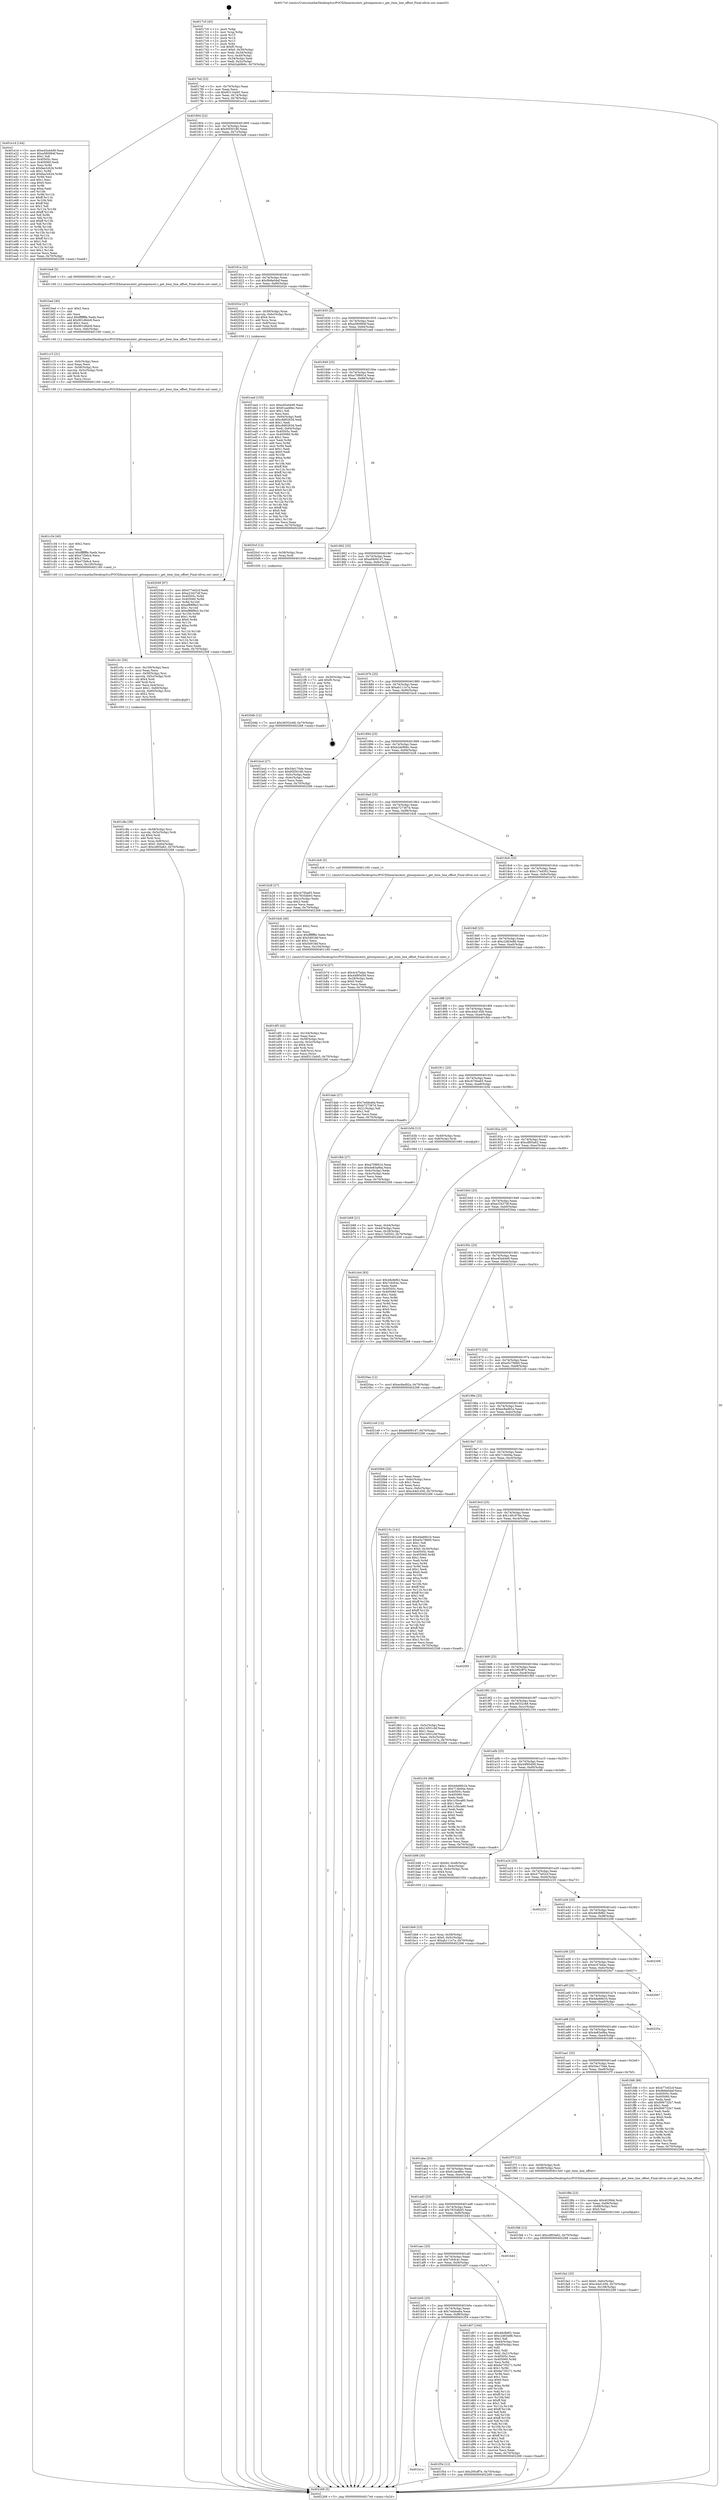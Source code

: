 digraph "0x4017c0" {
  label = "0x4017c0 (/mnt/c/Users/mathe/Desktop/tcc/POCII/binaries/extr_gitsequencer.c_get_item_line_offset_Final-ollvm.out::main(0))"
  labelloc = "t"
  node[shape=record]

  Entry [label="",width=0.3,height=0.3,shape=circle,fillcolor=black,style=filled]
  "0x4017ed" [label="{
     0x4017ed [23]\l
     | [instrs]\l
     &nbsp;&nbsp;0x4017ed \<+3\>: mov -0x70(%rbp),%eax\l
     &nbsp;&nbsp;0x4017f0 \<+2\>: mov %eax,%ecx\l
     &nbsp;&nbsp;0x4017f2 \<+6\>: sub $0x8311bd45,%ecx\l
     &nbsp;&nbsp;0x4017f8 \<+3\>: mov %eax,-0x74(%rbp)\l
     &nbsp;&nbsp;0x4017fb \<+3\>: mov %ecx,-0x78(%rbp)\l
     &nbsp;&nbsp;0x4017fe \<+6\>: je 0000000000401e1d \<main+0x65d\>\l
  }"]
  "0x401e1d" [label="{
     0x401e1d [144]\l
     | [instrs]\l
     &nbsp;&nbsp;0x401e1d \<+5\>: mov $0xe45a44d9,%eax\l
     &nbsp;&nbsp;0x401e22 \<+5\>: mov $0xa580984f,%ecx\l
     &nbsp;&nbsp;0x401e27 \<+2\>: mov $0x1,%dl\l
     &nbsp;&nbsp;0x401e29 \<+7\>: mov 0x40505c,%esi\l
     &nbsp;&nbsp;0x401e30 \<+7\>: mov 0x405060,%edi\l
     &nbsp;&nbsp;0x401e37 \<+3\>: mov %esi,%r8d\l
     &nbsp;&nbsp;0x401e3a \<+7\>: sub $0xfaa3c624,%r8d\l
     &nbsp;&nbsp;0x401e41 \<+4\>: sub $0x1,%r8d\l
     &nbsp;&nbsp;0x401e45 \<+7\>: add $0xfaa3c624,%r8d\l
     &nbsp;&nbsp;0x401e4c \<+4\>: imul %r8d,%esi\l
     &nbsp;&nbsp;0x401e50 \<+3\>: and $0x1,%esi\l
     &nbsp;&nbsp;0x401e53 \<+3\>: cmp $0x0,%esi\l
     &nbsp;&nbsp;0x401e56 \<+4\>: sete %r9b\l
     &nbsp;&nbsp;0x401e5a \<+3\>: cmp $0xa,%edi\l
     &nbsp;&nbsp;0x401e5d \<+4\>: setl %r10b\l
     &nbsp;&nbsp;0x401e61 \<+3\>: mov %r9b,%r11b\l
     &nbsp;&nbsp;0x401e64 \<+4\>: xor $0xff,%r11b\l
     &nbsp;&nbsp;0x401e68 \<+3\>: mov %r10b,%bl\l
     &nbsp;&nbsp;0x401e6b \<+3\>: xor $0xff,%bl\l
     &nbsp;&nbsp;0x401e6e \<+3\>: xor $0x1,%dl\l
     &nbsp;&nbsp;0x401e71 \<+3\>: mov %r11b,%r14b\l
     &nbsp;&nbsp;0x401e74 \<+4\>: and $0xff,%r14b\l
     &nbsp;&nbsp;0x401e78 \<+3\>: and %dl,%r9b\l
     &nbsp;&nbsp;0x401e7b \<+3\>: mov %bl,%r15b\l
     &nbsp;&nbsp;0x401e7e \<+4\>: and $0xff,%r15b\l
     &nbsp;&nbsp;0x401e82 \<+3\>: and %dl,%r10b\l
     &nbsp;&nbsp;0x401e85 \<+3\>: or %r9b,%r14b\l
     &nbsp;&nbsp;0x401e88 \<+3\>: or %r10b,%r15b\l
     &nbsp;&nbsp;0x401e8b \<+3\>: xor %r15b,%r14b\l
     &nbsp;&nbsp;0x401e8e \<+3\>: or %bl,%r11b\l
     &nbsp;&nbsp;0x401e91 \<+4\>: xor $0xff,%r11b\l
     &nbsp;&nbsp;0x401e95 \<+3\>: or $0x1,%dl\l
     &nbsp;&nbsp;0x401e98 \<+3\>: and %dl,%r11b\l
     &nbsp;&nbsp;0x401e9b \<+3\>: or %r11b,%r14b\l
     &nbsp;&nbsp;0x401e9e \<+4\>: test $0x1,%r14b\l
     &nbsp;&nbsp;0x401ea2 \<+3\>: cmovne %ecx,%eax\l
     &nbsp;&nbsp;0x401ea5 \<+3\>: mov %eax,-0x70(%rbp)\l
     &nbsp;&nbsp;0x401ea8 \<+5\>: jmp 0000000000402268 \<main+0xaa8\>\l
  }"]
  "0x401804" [label="{
     0x401804 [22]\l
     | [instrs]\l
     &nbsp;&nbsp;0x401804 \<+5\>: jmp 0000000000401809 \<main+0x49\>\l
     &nbsp;&nbsp;0x401809 \<+3\>: mov -0x74(%rbp),%eax\l
     &nbsp;&nbsp;0x40180c \<+5\>: sub $0x95f30180,%eax\l
     &nbsp;&nbsp;0x401811 \<+3\>: mov %eax,-0x7c(%rbp)\l
     &nbsp;&nbsp;0x401814 \<+6\>: je 0000000000401be8 \<main+0x428\>\l
  }"]
  Exit [label="",width=0.3,height=0.3,shape=circle,fillcolor=black,style=filled,peripheries=2]
  "0x401be8" [label="{
     0x401be8 [5]\l
     | [instrs]\l
     &nbsp;&nbsp;0x401be8 \<+5\>: call 0000000000401160 \<next_i\>\l
     | [calls]\l
     &nbsp;&nbsp;0x401160 \{1\} (/mnt/c/Users/mathe/Desktop/tcc/POCII/binaries/extr_gitsequencer.c_get_item_line_offset_Final-ollvm.out::next_i)\l
  }"]
  "0x40181a" [label="{
     0x40181a [22]\l
     | [instrs]\l
     &nbsp;&nbsp;0x40181a \<+5\>: jmp 000000000040181f \<main+0x5f\>\l
     &nbsp;&nbsp;0x40181f \<+3\>: mov -0x74(%rbp),%eax\l
     &nbsp;&nbsp;0x401822 \<+5\>: sub $0x9b8a04ef,%eax\l
     &nbsp;&nbsp;0x401827 \<+3\>: mov %eax,-0x80(%rbp)\l
     &nbsp;&nbsp;0x40182a \<+6\>: je 000000000040202e \<main+0x86e\>\l
  }"]
  "0x4020db" [label="{
     0x4020db [12]\l
     | [instrs]\l
     &nbsp;&nbsp;0x4020db \<+7\>: movl $0x36552c68,-0x70(%rbp)\l
     &nbsp;&nbsp;0x4020e2 \<+5\>: jmp 0000000000402268 \<main+0xaa8\>\l
  }"]
  "0x40202e" [label="{
     0x40202e [27]\l
     | [instrs]\l
     &nbsp;&nbsp;0x40202e \<+4\>: mov -0x58(%rbp),%rax\l
     &nbsp;&nbsp;0x402032 \<+4\>: movslq -0x6c(%rbp),%rcx\l
     &nbsp;&nbsp;0x402036 \<+4\>: shl $0x4,%rcx\l
     &nbsp;&nbsp;0x40203a \<+3\>: add %rcx,%rax\l
     &nbsp;&nbsp;0x40203d \<+4\>: mov 0x8(%rax),%rax\l
     &nbsp;&nbsp;0x402041 \<+3\>: mov %rax,%rdi\l
     &nbsp;&nbsp;0x402044 \<+5\>: call 0000000000401030 \<free@plt\>\l
     | [calls]\l
     &nbsp;&nbsp;0x401030 \{1\} (unknown)\l
  }"]
  "0x401830" [label="{
     0x401830 [25]\l
     | [instrs]\l
     &nbsp;&nbsp;0x401830 \<+5\>: jmp 0000000000401835 \<main+0x75\>\l
     &nbsp;&nbsp;0x401835 \<+3\>: mov -0x74(%rbp),%eax\l
     &nbsp;&nbsp;0x401838 \<+5\>: sub $0xa580984f,%eax\l
     &nbsp;&nbsp;0x40183d \<+6\>: mov %eax,-0x84(%rbp)\l
     &nbsp;&nbsp;0x401843 \<+6\>: je 0000000000401ead \<main+0x6ed\>\l
  }"]
  "0x402049" [label="{
     0x402049 [97]\l
     | [instrs]\l
     &nbsp;&nbsp;0x402049 \<+5\>: mov $0x477e02cf,%edx\l
     &nbsp;&nbsp;0x40204e \<+5\>: mov $0xe23437df,%esi\l
     &nbsp;&nbsp;0x402053 \<+8\>: mov 0x40505c,%r8d\l
     &nbsp;&nbsp;0x40205b \<+8\>: mov 0x405060,%r9d\l
     &nbsp;&nbsp;0x402063 \<+3\>: mov %r8d,%r10d\l
     &nbsp;&nbsp;0x402066 \<+7\>: sub $0xef88f9e3,%r10d\l
     &nbsp;&nbsp;0x40206d \<+4\>: sub $0x1,%r10d\l
     &nbsp;&nbsp;0x402071 \<+7\>: add $0xef88f9e3,%r10d\l
     &nbsp;&nbsp;0x402078 \<+4\>: imul %r10d,%r8d\l
     &nbsp;&nbsp;0x40207c \<+4\>: and $0x1,%r8d\l
     &nbsp;&nbsp;0x402080 \<+4\>: cmp $0x0,%r8d\l
     &nbsp;&nbsp;0x402084 \<+4\>: sete %r11b\l
     &nbsp;&nbsp;0x402088 \<+4\>: cmp $0xa,%r9d\l
     &nbsp;&nbsp;0x40208c \<+3\>: setl %bl\l
     &nbsp;&nbsp;0x40208f \<+3\>: mov %r11b,%r14b\l
     &nbsp;&nbsp;0x402092 \<+3\>: and %bl,%r14b\l
     &nbsp;&nbsp;0x402095 \<+3\>: xor %bl,%r11b\l
     &nbsp;&nbsp;0x402098 \<+3\>: or %r11b,%r14b\l
     &nbsp;&nbsp;0x40209b \<+4\>: test $0x1,%r14b\l
     &nbsp;&nbsp;0x40209f \<+3\>: cmovne %esi,%edx\l
     &nbsp;&nbsp;0x4020a2 \<+3\>: mov %edx,-0x70(%rbp)\l
     &nbsp;&nbsp;0x4020a5 \<+5\>: jmp 0000000000402268 \<main+0xaa8\>\l
  }"]
  "0x401ead" [label="{
     0x401ead [155]\l
     | [instrs]\l
     &nbsp;&nbsp;0x401ead \<+5\>: mov $0xe45a44d9,%eax\l
     &nbsp;&nbsp;0x401eb2 \<+5\>: mov $0x61aa48ec,%ecx\l
     &nbsp;&nbsp;0x401eb7 \<+2\>: mov $0x1,%dl\l
     &nbsp;&nbsp;0x401eb9 \<+2\>: xor %esi,%esi\l
     &nbsp;&nbsp;0x401ebb \<+3\>: mov -0x64(%rbp),%edi\l
     &nbsp;&nbsp;0x401ebe \<+6\>: sub $0xc8d6263d,%edi\l
     &nbsp;&nbsp;0x401ec4 \<+3\>: add $0x1,%edi\l
     &nbsp;&nbsp;0x401ec7 \<+6\>: add $0xc8d6263d,%edi\l
     &nbsp;&nbsp;0x401ecd \<+3\>: mov %edi,-0x64(%rbp)\l
     &nbsp;&nbsp;0x401ed0 \<+7\>: mov 0x40505c,%edi\l
     &nbsp;&nbsp;0x401ed7 \<+8\>: mov 0x405060,%r8d\l
     &nbsp;&nbsp;0x401edf \<+3\>: sub $0x1,%esi\l
     &nbsp;&nbsp;0x401ee2 \<+3\>: mov %edi,%r9d\l
     &nbsp;&nbsp;0x401ee5 \<+3\>: add %esi,%r9d\l
     &nbsp;&nbsp;0x401ee8 \<+4\>: imul %r9d,%edi\l
     &nbsp;&nbsp;0x401eec \<+3\>: and $0x1,%edi\l
     &nbsp;&nbsp;0x401eef \<+3\>: cmp $0x0,%edi\l
     &nbsp;&nbsp;0x401ef2 \<+4\>: sete %r10b\l
     &nbsp;&nbsp;0x401ef6 \<+4\>: cmp $0xa,%r8d\l
     &nbsp;&nbsp;0x401efa \<+4\>: setl %r11b\l
     &nbsp;&nbsp;0x401efe \<+3\>: mov %r10b,%bl\l
     &nbsp;&nbsp;0x401f01 \<+3\>: xor $0xff,%bl\l
     &nbsp;&nbsp;0x401f04 \<+3\>: mov %r11b,%r14b\l
     &nbsp;&nbsp;0x401f07 \<+4\>: xor $0xff,%r14b\l
     &nbsp;&nbsp;0x401f0b \<+3\>: xor $0x0,%dl\l
     &nbsp;&nbsp;0x401f0e \<+3\>: mov %bl,%r15b\l
     &nbsp;&nbsp;0x401f11 \<+4\>: and $0x0,%r15b\l
     &nbsp;&nbsp;0x401f15 \<+3\>: and %dl,%r10b\l
     &nbsp;&nbsp;0x401f18 \<+3\>: mov %r14b,%r12b\l
     &nbsp;&nbsp;0x401f1b \<+4\>: and $0x0,%r12b\l
     &nbsp;&nbsp;0x401f1f \<+3\>: and %dl,%r11b\l
     &nbsp;&nbsp;0x401f22 \<+3\>: or %r10b,%r15b\l
     &nbsp;&nbsp;0x401f25 \<+3\>: or %r11b,%r12b\l
     &nbsp;&nbsp;0x401f28 \<+3\>: xor %r12b,%r15b\l
     &nbsp;&nbsp;0x401f2b \<+3\>: or %r14b,%bl\l
     &nbsp;&nbsp;0x401f2e \<+3\>: xor $0xff,%bl\l
     &nbsp;&nbsp;0x401f31 \<+3\>: or $0x0,%dl\l
     &nbsp;&nbsp;0x401f34 \<+2\>: and %dl,%bl\l
     &nbsp;&nbsp;0x401f36 \<+3\>: or %bl,%r15b\l
     &nbsp;&nbsp;0x401f39 \<+4\>: test $0x1,%r15b\l
     &nbsp;&nbsp;0x401f3d \<+3\>: cmovne %ecx,%eax\l
     &nbsp;&nbsp;0x401f40 \<+3\>: mov %eax,-0x70(%rbp)\l
     &nbsp;&nbsp;0x401f43 \<+5\>: jmp 0000000000402268 \<main+0xaa8\>\l
  }"]
  "0x401849" [label="{
     0x401849 [25]\l
     | [instrs]\l
     &nbsp;&nbsp;0x401849 \<+5\>: jmp 000000000040184e \<main+0x8e\>\l
     &nbsp;&nbsp;0x40184e \<+3\>: mov -0x74(%rbp),%eax\l
     &nbsp;&nbsp;0x401851 \<+5\>: sub $0xa70f691d,%eax\l
     &nbsp;&nbsp;0x401856 \<+6\>: mov %eax,-0x88(%rbp)\l
     &nbsp;&nbsp;0x40185c \<+6\>: je 00000000004020cf \<main+0x90f\>\l
  }"]
  "0x401fa2" [label="{
     0x401fa2 [25]\l
     | [instrs]\l
     &nbsp;&nbsp;0x401fa2 \<+7\>: movl $0x0,-0x6c(%rbp)\l
     &nbsp;&nbsp;0x401fa9 \<+7\>: movl $0xc44d1456,-0x70(%rbp)\l
     &nbsp;&nbsp;0x401fb0 \<+6\>: mov %eax,-0x108(%rbp)\l
     &nbsp;&nbsp;0x401fb6 \<+5\>: jmp 0000000000402268 \<main+0xaa8\>\l
  }"]
  "0x4020cf" [label="{
     0x4020cf [12]\l
     | [instrs]\l
     &nbsp;&nbsp;0x4020cf \<+4\>: mov -0x58(%rbp),%rax\l
     &nbsp;&nbsp;0x4020d3 \<+3\>: mov %rax,%rdi\l
     &nbsp;&nbsp;0x4020d6 \<+5\>: call 0000000000401030 \<free@plt\>\l
     | [calls]\l
     &nbsp;&nbsp;0x401030 \{1\} (unknown)\l
  }"]
  "0x401862" [label="{
     0x401862 [25]\l
     | [instrs]\l
     &nbsp;&nbsp;0x401862 \<+5\>: jmp 0000000000401867 \<main+0xa7\>\l
     &nbsp;&nbsp;0x401867 \<+3\>: mov -0x74(%rbp),%eax\l
     &nbsp;&nbsp;0x40186a \<+5\>: sub $0xa9409147,%eax\l
     &nbsp;&nbsp;0x40186f \<+6\>: mov %eax,-0x8c(%rbp)\l
     &nbsp;&nbsp;0x401875 \<+6\>: je 00000000004021f5 \<main+0xa35\>\l
  }"]
  "0x401f8b" [label="{
     0x401f8b [23]\l
     | [instrs]\l
     &nbsp;&nbsp;0x401f8b \<+10\>: movabs $0x4030b6,%rdi\l
     &nbsp;&nbsp;0x401f95 \<+3\>: mov %eax,-0x68(%rbp)\l
     &nbsp;&nbsp;0x401f98 \<+3\>: mov -0x68(%rbp),%esi\l
     &nbsp;&nbsp;0x401f9b \<+2\>: mov $0x0,%al\l
     &nbsp;&nbsp;0x401f9d \<+5\>: call 0000000000401040 \<printf@plt\>\l
     | [calls]\l
     &nbsp;&nbsp;0x401040 \{1\} (unknown)\l
  }"]
  "0x4021f5" [label="{
     0x4021f5 [19]\l
     | [instrs]\l
     &nbsp;&nbsp;0x4021f5 \<+3\>: mov -0x30(%rbp),%eax\l
     &nbsp;&nbsp;0x4021f8 \<+7\>: add $0xf0,%rsp\l
     &nbsp;&nbsp;0x4021ff \<+1\>: pop %rbx\l
     &nbsp;&nbsp;0x402200 \<+2\>: pop %r12\l
     &nbsp;&nbsp;0x402202 \<+2\>: pop %r14\l
     &nbsp;&nbsp;0x402204 \<+2\>: pop %r15\l
     &nbsp;&nbsp;0x402206 \<+1\>: pop %rbp\l
     &nbsp;&nbsp;0x402207 \<+1\>: ret\l
  }"]
  "0x40187b" [label="{
     0x40187b [25]\l
     | [instrs]\l
     &nbsp;&nbsp;0x40187b \<+5\>: jmp 0000000000401880 \<main+0xc0\>\l
     &nbsp;&nbsp;0x401880 \<+3\>: mov -0x74(%rbp),%eax\l
     &nbsp;&nbsp;0x401883 \<+5\>: sub $0xab111e7a,%eax\l
     &nbsp;&nbsp;0x401888 \<+6\>: mov %eax,-0x90(%rbp)\l
     &nbsp;&nbsp;0x40188e \<+6\>: je 0000000000401bcd \<main+0x40d\>\l
  }"]
  "0x401b1e" [label="{
     0x401b1e\l
  }", style=dashed]
  "0x401bcd" [label="{
     0x401bcd [27]\l
     | [instrs]\l
     &nbsp;&nbsp;0x401bcd \<+5\>: mov $0x54e170de,%eax\l
     &nbsp;&nbsp;0x401bd2 \<+5\>: mov $0x95f30180,%ecx\l
     &nbsp;&nbsp;0x401bd7 \<+3\>: mov -0x5c(%rbp),%edx\l
     &nbsp;&nbsp;0x401bda \<+3\>: cmp -0x4c(%rbp),%edx\l
     &nbsp;&nbsp;0x401bdd \<+3\>: cmovl %ecx,%eax\l
     &nbsp;&nbsp;0x401be0 \<+3\>: mov %eax,-0x70(%rbp)\l
     &nbsp;&nbsp;0x401be3 \<+5\>: jmp 0000000000402268 \<main+0xaa8\>\l
  }"]
  "0x401894" [label="{
     0x401894 [25]\l
     | [instrs]\l
     &nbsp;&nbsp;0x401894 \<+5\>: jmp 0000000000401899 \<main+0xd9\>\l
     &nbsp;&nbsp;0x401899 \<+3\>: mov -0x74(%rbp),%eax\l
     &nbsp;&nbsp;0x40189c \<+5\>: sub $0xb2ab9b6c,%eax\l
     &nbsp;&nbsp;0x4018a1 \<+6\>: mov %eax,-0x94(%rbp)\l
     &nbsp;&nbsp;0x4018a7 \<+6\>: je 0000000000401b28 \<main+0x368\>\l
  }"]
  "0x401f54" [label="{
     0x401f54 [12]\l
     | [instrs]\l
     &nbsp;&nbsp;0x401f54 \<+7\>: movl $0x295cff7e,-0x70(%rbp)\l
     &nbsp;&nbsp;0x401f5b \<+5\>: jmp 0000000000402268 \<main+0xaa8\>\l
  }"]
  "0x401b28" [label="{
     0x401b28 [27]\l
     | [instrs]\l
     &nbsp;&nbsp;0x401b28 \<+5\>: mov $0xcb70ba65,%eax\l
     &nbsp;&nbsp;0x401b2d \<+5\>: mov $0x7835db93,%ecx\l
     &nbsp;&nbsp;0x401b32 \<+3\>: mov -0x2c(%rbp),%edx\l
     &nbsp;&nbsp;0x401b35 \<+3\>: cmp $0x2,%edx\l
     &nbsp;&nbsp;0x401b38 \<+3\>: cmovne %ecx,%eax\l
     &nbsp;&nbsp;0x401b3b \<+3\>: mov %eax,-0x70(%rbp)\l
     &nbsp;&nbsp;0x401b3e \<+5\>: jmp 0000000000402268 \<main+0xaa8\>\l
  }"]
  "0x4018ad" [label="{
     0x4018ad [25]\l
     | [instrs]\l
     &nbsp;&nbsp;0x4018ad \<+5\>: jmp 00000000004018b2 \<main+0xf2\>\l
     &nbsp;&nbsp;0x4018b2 \<+3\>: mov -0x74(%rbp),%eax\l
     &nbsp;&nbsp;0x4018b5 \<+5\>: sub $0xb727367d,%eax\l
     &nbsp;&nbsp;0x4018ba \<+6\>: mov %eax,-0x98(%rbp)\l
     &nbsp;&nbsp;0x4018c0 \<+6\>: je 0000000000401dc6 \<main+0x606\>\l
  }"]
  "0x402268" [label="{
     0x402268 [5]\l
     | [instrs]\l
     &nbsp;&nbsp;0x402268 \<+5\>: jmp 00000000004017ed \<main+0x2d\>\l
  }"]
  "0x4017c0" [label="{
     0x4017c0 [45]\l
     | [instrs]\l
     &nbsp;&nbsp;0x4017c0 \<+1\>: push %rbp\l
     &nbsp;&nbsp;0x4017c1 \<+3\>: mov %rsp,%rbp\l
     &nbsp;&nbsp;0x4017c4 \<+2\>: push %r15\l
     &nbsp;&nbsp;0x4017c6 \<+2\>: push %r14\l
     &nbsp;&nbsp;0x4017c8 \<+2\>: push %r12\l
     &nbsp;&nbsp;0x4017ca \<+1\>: push %rbx\l
     &nbsp;&nbsp;0x4017cb \<+7\>: sub $0xf0,%rsp\l
     &nbsp;&nbsp;0x4017d2 \<+7\>: movl $0x0,-0x30(%rbp)\l
     &nbsp;&nbsp;0x4017d9 \<+3\>: mov %edi,-0x34(%rbp)\l
     &nbsp;&nbsp;0x4017dc \<+4\>: mov %rsi,-0x40(%rbp)\l
     &nbsp;&nbsp;0x4017e0 \<+3\>: mov -0x34(%rbp),%edi\l
     &nbsp;&nbsp;0x4017e3 \<+3\>: mov %edi,-0x2c(%rbp)\l
     &nbsp;&nbsp;0x4017e6 \<+7\>: movl $0xb2ab9b6c,-0x70(%rbp)\l
  }"]
  "0x401df3" [label="{
     0x401df3 [42]\l
     | [instrs]\l
     &nbsp;&nbsp;0x401df3 \<+6\>: mov -0x104(%rbp),%ecx\l
     &nbsp;&nbsp;0x401df9 \<+3\>: imul %eax,%ecx\l
     &nbsp;&nbsp;0x401dfc \<+4\>: mov -0x58(%rbp),%rsi\l
     &nbsp;&nbsp;0x401e00 \<+4\>: movslq -0x5c(%rbp),%rdi\l
     &nbsp;&nbsp;0x401e04 \<+4\>: shl $0x4,%rdi\l
     &nbsp;&nbsp;0x401e08 \<+3\>: add %rdi,%rsi\l
     &nbsp;&nbsp;0x401e0b \<+4\>: mov 0x8(%rsi),%rsi\l
     &nbsp;&nbsp;0x401e0f \<+2\>: mov %ecx,(%rsi)\l
     &nbsp;&nbsp;0x401e11 \<+7\>: movl $0x8311bd45,-0x70(%rbp)\l
     &nbsp;&nbsp;0x401e18 \<+5\>: jmp 0000000000402268 \<main+0xaa8\>\l
  }"]
  "0x401dc6" [label="{
     0x401dc6 [5]\l
     | [instrs]\l
     &nbsp;&nbsp;0x401dc6 \<+5\>: call 0000000000401160 \<next_i\>\l
     | [calls]\l
     &nbsp;&nbsp;0x401160 \{1\} (/mnt/c/Users/mathe/Desktop/tcc/POCII/binaries/extr_gitsequencer.c_get_item_line_offset_Final-ollvm.out::next_i)\l
  }"]
  "0x4018c6" [label="{
     0x4018c6 [25]\l
     | [instrs]\l
     &nbsp;&nbsp;0x4018c6 \<+5\>: jmp 00000000004018cb \<main+0x10b\>\l
     &nbsp;&nbsp;0x4018cb \<+3\>: mov -0x74(%rbp),%eax\l
     &nbsp;&nbsp;0x4018ce \<+5\>: sub $0xc17e4502,%eax\l
     &nbsp;&nbsp;0x4018d3 \<+6\>: mov %eax,-0x9c(%rbp)\l
     &nbsp;&nbsp;0x4018d9 \<+6\>: je 0000000000401b7d \<main+0x3bd\>\l
  }"]
  "0x401dcb" [label="{
     0x401dcb [40]\l
     | [instrs]\l
     &nbsp;&nbsp;0x401dcb \<+5\>: mov $0x2,%ecx\l
     &nbsp;&nbsp;0x401dd0 \<+1\>: cltd\l
     &nbsp;&nbsp;0x401dd1 \<+2\>: idiv %ecx\l
     &nbsp;&nbsp;0x401dd3 \<+6\>: imul $0xfffffffe,%edx,%ecx\l
     &nbsp;&nbsp;0x401dd9 \<+6\>: add $0x5491fef,%ecx\l
     &nbsp;&nbsp;0x401ddf \<+3\>: add $0x1,%ecx\l
     &nbsp;&nbsp;0x401de2 \<+6\>: sub $0x5491fef,%ecx\l
     &nbsp;&nbsp;0x401de8 \<+6\>: mov %ecx,-0x104(%rbp)\l
     &nbsp;&nbsp;0x401dee \<+5\>: call 0000000000401160 \<next_i\>\l
     | [calls]\l
     &nbsp;&nbsp;0x401160 \{1\} (/mnt/c/Users/mathe/Desktop/tcc/POCII/binaries/extr_gitsequencer.c_get_item_line_offset_Final-ollvm.out::next_i)\l
  }"]
  "0x401b7d" [label="{
     0x401b7d [27]\l
     | [instrs]\l
     &nbsp;&nbsp;0x401b7d \<+5\>: mov $0x4c47bdac,%eax\l
     &nbsp;&nbsp;0x401b82 \<+5\>: mov $0x44f95d59,%ecx\l
     &nbsp;&nbsp;0x401b87 \<+3\>: mov -0x28(%rbp),%edx\l
     &nbsp;&nbsp;0x401b8a \<+3\>: cmp $0x0,%edx\l
     &nbsp;&nbsp;0x401b8d \<+3\>: cmove %ecx,%eax\l
     &nbsp;&nbsp;0x401b90 \<+3\>: mov %eax,-0x70(%rbp)\l
     &nbsp;&nbsp;0x401b93 \<+5\>: jmp 0000000000402268 \<main+0xaa8\>\l
  }"]
  "0x4018df" [label="{
     0x4018df [25]\l
     | [instrs]\l
     &nbsp;&nbsp;0x4018df \<+5\>: jmp 00000000004018e4 \<main+0x124\>\l
     &nbsp;&nbsp;0x4018e4 \<+3\>: mov -0x74(%rbp),%eax\l
     &nbsp;&nbsp;0x4018e7 \<+5\>: sub $0xc2d63e86,%eax\l
     &nbsp;&nbsp;0x4018ec \<+6\>: mov %eax,-0xa0(%rbp)\l
     &nbsp;&nbsp;0x4018f2 \<+6\>: je 0000000000401dab \<main+0x5eb\>\l
  }"]
  "0x401b05" [label="{
     0x401b05 [25]\l
     | [instrs]\l
     &nbsp;&nbsp;0x401b05 \<+5\>: jmp 0000000000401b0a \<main+0x34a\>\l
     &nbsp;&nbsp;0x401b0a \<+3\>: mov -0x74(%rbp),%eax\l
     &nbsp;&nbsp;0x401b0d \<+5\>: sub $0x7eddea6a,%eax\l
     &nbsp;&nbsp;0x401b12 \<+6\>: mov %eax,-0xf8(%rbp)\l
     &nbsp;&nbsp;0x401b18 \<+6\>: je 0000000000401f54 \<main+0x794\>\l
  }"]
  "0x401dab" [label="{
     0x401dab [27]\l
     | [instrs]\l
     &nbsp;&nbsp;0x401dab \<+5\>: mov $0x7eddea6a,%eax\l
     &nbsp;&nbsp;0x401db0 \<+5\>: mov $0xb727367d,%ecx\l
     &nbsp;&nbsp;0x401db5 \<+3\>: mov -0x21(%rbp),%dl\l
     &nbsp;&nbsp;0x401db8 \<+3\>: test $0x1,%dl\l
     &nbsp;&nbsp;0x401dbb \<+3\>: cmovne %ecx,%eax\l
     &nbsp;&nbsp;0x401dbe \<+3\>: mov %eax,-0x70(%rbp)\l
     &nbsp;&nbsp;0x401dc1 \<+5\>: jmp 0000000000402268 \<main+0xaa8\>\l
  }"]
  "0x4018f8" [label="{
     0x4018f8 [25]\l
     | [instrs]\l
     &nbsp;&nbsp;0x4018f8 \<+5\>: jmp 00000000004018fd \<main+0x13d\>\l
     &nbsp;&nbsp;0x4018fd \<+3\>: mov -0x74(%rbp),%eax\l
     &nbsp;&nbsp;0x401900 \<+5\>: sub $0xc44d1456,%eax\l
     &nbsp;&nbsp;0x401905 \<+6\>: mov %eax,-0xa4(%rbp)\l
     &nbsp;&nbsp;0x40190b \<+6\>: je 0000000000401fbb \<main+0x7fb\>\l
  }"]
  "0x401d07" [label="{
     0x401d07 [164]\l
     | [instrs]\l
     &nbsp;&nbsp;0x401d07 \<+5\>: mov $0x48cfbf62,%eax\l
     &nbsp;&nbsp;0x401d0c \<+5\>: mov $0xc2d63e86,%ecx\l
     &nbsp;&nbsp;0x401d11 \<+2\>: mov $0x1,%dl\l
     &nbsp;&nbsp;0x401d13 \<+3\>: mov -0x64(%rbp),%esi\l
     &nbsp;&nbsp;0x401d16 \<+3\>: cmp -0x60(%rbp),%esi\l
     &nbsp;&nbsp;0x401d19 \<+4\>: setl %dil\l
     &nbsp;&nbsp;0x401d1d \<+4\>: and $0x1,%dil\l
     &nbsp;&nbsp;0x401d21 \<+4\>: mov %dil,-0x21(%rbp)\l
     &nbsp;&nbsp;0x401d25 \<+7\>: mov 0x40505c,%esi\l
     &nbsp;&nbsp;0x401d2c \<+8\>: mov 0x405060,%r8d\l
     &nbsp;&nbsp;0x401d34 \<+3\>: mov %esi,%r9d\l
     &nbsp;&nbsp;0x401d37 \<+7\>: add $0x6e730271,%r9d\l
     &nbsp;&nbsp;0x401d3e \<+4\>: sub $0x1,%r9d\l
     &nbsp;&nbsp;0x401d42 \<+7\>: sub $0x6e730271,%r9d\l
     &nbsp;&nbsp;0x401d49 \<+4\>: imul %r9d,%esi\l
     &nbsp;&nbsp;0x401d4d \<+3\>: and $0x1,%esi\l
     &nbsp;&nbsp;0x401d50 \<+3\>: cmp $0x0,%esi\l
     &nbsp;&nbsp;0x401d53 \<+4\>: sete %dil\l
     &nbsp;&nbsp;0x401d57 \<+4\>: cmp $0xa,%r8d\l
     &nbsp;&nbsp;0x401d5b \<+4\>: setl %r10b\l
     &nbsp;&nbsp;0x401d5f \<+3\>: mov %dil,%r11b\l
     &nbsp;&nbsp;0x401d62 \<+4\>: xor $0xff,%r11b\l
     &nbsp;&nbsp;0x401d66 \<+3\>: mov %r10b,%bl\l
     &nbsp;&nbsp;0x401d69 \<+3\>: xor $0xff,%bl\l
     &nbsp;&nbsp;0x401d6c \<+3\>: xor $0x1,%dl\l
     &nbsp;&nbsp;0x401d6f \<+3\>: mov %r11b,%r14b\l
     &nbsp;&nbsp;0x401d72 \<+4\>: and $0xff,%r14b\l
     &nbsp;&nbsp;0x401d76 \<+3\>: and %dl,%dil\l
     &nbsp;&nbsp;0x401d79 \<+3\>: mov %bl,%r15b\l
     &nbsp;&nbsp;0x401d7c \<+4\>: and $0xff,%r15b\l
     &nbsp;&nbsp;0x401d80 \<+3\>: and %dl,%r10b\l
     &nbsp;&nbsp;0x401d83 \<+3\>: or %dil,%r14b\l
     &nbsp;&nbsp;0x401d86 \<+3\>: or %r10b,%r15b\l
     &nbsp;&nbsp;0x401d89 \<+3\>: xor %r15b,%r14b\l
     &nbsp;&nbsp;0x401d8c \<+3\>: or %bl,%r11b\l
     &nbsp;&nbsp;0x401d8f \<+4\>: xor $0xff,%r11b\l
     &nbsp;&nbsp;0x401d93 \<+3\>: or $0x1,%dl\l
     &nbsp;&nbsp;0x401d96 \<+3\>: and %dl,%r11b\l
     &nbsp;&nbsp;0x401d99 \<+3\>: or %r11b,%r14b\l
     &nbsp;&nbsp;0x401d9c \<+4\>: test $0x1,%r14b\l
     &nbsp;&nbsp;0x401da0 \<+3\>: cmovne %ecx,%eax\l
     &nbsp;&nbsp;0x401da3 \<+3\>: mov %eax,-0x70(%rbp)\l
     &nbsp;&nbsp;0x401da6 \<+5\>: jmp 0000000000402268 \<main+0xaa8\>\l
  }"]
  "0x401fbb" [label="{
     0x401fbb [27]\l
     | [instrs]\l
     &nbsp;&nbsp;0x401fbb \<+5\>: mov $0xa70f691d,%eax\l
     &nbsp;&nbsp;0x401fc0 \<+5\>: mov $0x4e83a9ba,%ecx\l
     &nbsp;&nbsp;0x401fc5 \<+3\>: mov -0x6c(%rbp),%edx\l
     &nbsp;&nbsp;0x401fc8 \<+3\>: cmp -0x4c(%rbp),%edx\l
     &nbsp;&nbsp;0x401fcb \<+3\>: cmovl %ecx,%eax\l
     &nbsp;&nbsp;0x401fce \<+3\>: mov %eax,-0x70(%rbp)\l
     &nbsp;&nbsp;0x401fd1 \<+5\>: jmp 0000000000402268 \<main+0xaa8\>\l
  }"]
  "0x401911" [label="{
     0x401911 [25]\l
     | [instrs]\l
     &nbsp;&nbsp;0x401911 \<+5\>: jmp 0000000000401916 \<main+0x156\>\l
     &nbsp;&nbsp;0x401916 \<+3\>: mov -0x74(%rbp),%eax\l
     &nbsp;&nbsp;0x401919 \<+5\>: sub $0xcb70ba65,%eax\l
     &nbsp;&nbsp;0x40191e \<+6\>: mov %eax,-0xa8(%rbp)\l
     &nbsp;&nbsp;0x401924 \<+6\>: je 0000000000401b5b \<main+0x39b\>\l
  }"]
  "0x401aec" [label="{
     0x401aec [25]\l
     | [instrs]\l
     &nbsp;&nbsp;0x401aec \<+5\>: jmp 0000000000401af1 \<main+0x331\>\l
     &nbsp;&nbsp;0x401af1 \<+3\>: mov -0x74(%rbp),%eax\l
     &nbsp;&nbsp;0x401af4 \<+5\>: sub $0x7cfcfc4c,%eax\l
     &nbsp;&nbsp;0x401af9 \<+6\>: mov %eax,-0xf4(%rbp)\l
     &nbsp;&nbsp;0x401aff \<+6\>: je 0000000000401d07 \<main+0x547\>\l
  }"]
  "0x401b5b" [label="{
     0x401b5b [13]\l
     | [instrs]\l
     &nbsp;&nbsp;0x401b5b \<+4\>: mov -0x40(%rbp),%rax\l
     &nbsp;&nbsp;0x401b5f \<+4\>: mov 0x8(%rax),%rdi\l
     &nbsp;&nbsp;0x401b63 \<+5\>: call 0000000000401060 \<atoi@plt\>\l
     | [calls]\l
     &nbsp;&nbsp;0x401060 \{1\} (unknown)\l
  }"]
  "0x40192a" [label="{
     0x40192a [25]\l
     | [instrs]\l
     &nbsp;&nbsp;0x40192a \<+5\>: jmp 000000000040192f \<main+0x16f\>\l
     &nbsp;&nbsp;0x40192f \<+3\>: mov -0x74(%rbp),%eax\l
     &nbsp;&nbsp;0x401932 \<+5\>: sub $0xcdf05a62,%eax\l
     &nbsp;&nbsp;0x401937 \<+6\>: mov %eax,-0xac(%rbp)\l
     &nbsp;&nbsp;0x40193d \<+6\>: je 0000000000401cb4 \<main+0x4f4\>\l
  }"]
  "0x401b68" [label="{
     0x401b68 [21]\l
     | [instrs]\l
     &nbsp;&nbsp;0x401b68 \<+3\>: mov %eax,-0x44(%rbp)\l
     &nbsp;&nbsp;0x401b6b \<+3\>: mov -0x44(%rbp),%eax\l
     &nbsp;&nbsp;0x401b6e \<+3\>: mov %eax,-0x28(%rbp)\l
     &nbsp;&nbsp;0x401b71 \<+7\>: movl $0xc17e4502,-0x70(%rbp)\l
     &nbsp;&nbsp;0x401b78 \<+5\>: jmp 0000000000402268 \<main+0xaa8\>\l
  }"]
  "0x401b43" [label="{
     0x401b43\l
  }", style=dashed]
  "0x401cb4" [label="{
     0x401cb4 [83]\l
     | [instrs]\l
     &nbsp;&nbsp;0x401cb4 \<+5\>: mov $0x48cfbf62,%eax\l
     &nbsp;&nbsp;0x401cb9 \<+5\>: mov $0x7cfcfc4c,%ecx\l
     &nbsp;&nbsp;0x401cbe \<+2\>: xor %edx,%edx\l
     &nbsp;&nbsp;0x401cc0 \<+7\>: mov 0x40505c,%esi\l
     &nbsp;&nbsp;0x401cc7 \<+7\>: mov 0x405060,%edi\l
     &nbsp;&nbsp;0x401cce \<+3\>: sub $0x1,%edx\l
     &nbsp;&nbsp;0x401cd1 \<+3\>: mov %esi,%r8d\l
     &nbsp;&nbsp;0x401cd4 \<+3\>: add %edx,%r8d\l
     &nbsp;&nbsp;0x401cd7 \<+4\>: imul %r8d,%esi\l
     &nbsp;&nbsp;0x401cdb \<+3\>: and $0x1,%esi\l
     &nbsp;&nbsp;0x401cde \<+3\>: cmp $0x0,%esi\l
     &nbsp;&nbsp;0x401ce1 \<+4\>: sete %r9b\l
     &nbsp;&nbsp;0x401ce5 \<+3\>: cmp $0xa,%edi\l
     &nbsp;&nbsp;0x401ce8 \<+4\>: setl %r10b\l
     &nbsp;&nbsp;0x401cec \<+3\>: mov %r9b,%r11b\l
     &nbsp;&nbsp;0x401cef \<+3\>: and %r10b,%r11b\l
     &nbsp;&nbsp;0x401cf2 \<+3\>: xor %r10b,%r9b\l
     &nbsp;&nbsp;0x401cf5 \<+3\>: or %r9b,%r11b\l
     &nbsp;&nbsp;0x401cf8 \<+4\>: test $0x1,%r11b\l
     &nbsp;&nbsp;0x401cfc \<+3\>: cmovne %ecx,%eax\l
     &nbsp;&nbsp;0x401cff \<+3\>: mov %eax,-0x70(%rbp)\l
     &nbsp;&nbsp;0x401d02 \<+5\>: jmp 0000000000402268 \<main+0xaa8\>\l
  }"]
  "0x401943" [label="{
     0x401943 [25]\l
     | [instrs]\l
     &nbsp;&nbsp;0x401943 \<+5\>: jmp 0000000000401948 \<main+0x188\>\l
     &nbsp;&nbsp;0x401948 \<+3\>: mov -0x74(%rbp),%eax\l
     &nbsp;&nbsp;0x40194b \<+5\>: sub $0xe23437df,%eax\l
     &nbsp;&nbsp;0x401950 \<+6\>: mov %eax,-0xb0(%rbp)\l
     &nbsp;&nbsp;0x401956 \<+6\>: je 00000000004020aa \<main+0x8ea\>\l
  }"]
  "0x401ad3" [label="{
     0x401ad3 [25]\l
     | [instrs]\l
     &nbsp;&nbsp;0x401ad3 \<+5\>: jmp 0000000000401ad8 \<main+0x318\>\l
     &nbsp;&nbsp;0x401ad8 \<+3\>: mov -0x74(%rbp),%eax\l
     &nbsp;&nbsp;0x401adb \<+5\>: sub $0x7835db93,%eax\l
     &nbsp;&nbsp;0x401ae0 \<+6\>: mov %eax,-0xf0(%rbp)\l
     &nbsp;&nbsp;0x401ae6 \<+6\>: je 0000000000401b43 \<main+0x383\>\l
  }"]
  "0x4020aa" [label="{
     0x4020aa [12]\l
     | [instrs]\l
     &nbsp;&nbsp;0x4020aa \<+7\>: movl $0xec8ad92a,-0x70(%rbp)\l
     &nbsp;&nbsp;0x4020b1 \<+5\>: jmp 0000000000402268 \<main+0xaa8\>\l
  }"]
  "0x40195c" [label="{
     0x40195c [25]\l
     | [instrs]\l
     &nbsp;&nbsp;0x40195c \<+5\>: jmp 0000000000401961 \<main+0x1a1\>\l
     &nbsp;&nbsp;0x401961 \<+3\>: mov -0x74(%rbp),%eax\l
     &nbsp;&nbsp;0x401964 \<+5\>: sub $0xe45a44d9,%eax\l
     &nbsp;&nbsp;0x401969 \<+6\>: mov %eax,-0xb4(%rbp)\l
     &nbsp;&nbsp;0x40196f \<+6\>: je 0000000000402214 \<main+0xa54\>\l
  }"]
  "0x401f48" [label="{
     0x401f48 [12]\l
     | [instrs]\l
     &nbsp;&nbsp;0x401f48 \<+7\>: movl $0xcdf05a62,-0x70(%rbp)\l
     &nbsp;&nbsp;0x401f4f \<+5\>: jmp 0000000000402268 \<main+0xaa8\>\l
  }"]
  "0x402214" [label="{
     0x402214\l
  }", style=dashed]
  "0x401975" [label="{
     0x401975 [25]\l
     | [instrs]\l
     &nbsp;&nbsp;0x401975 \<+5\>: jmp 000000000040197a \<main+0x1ba\>\l
     &nbsp;&nbsp;0x40197a \<+3\>: mov -0x74(%rbp),%eax\l
     &nbsp;&nbsp;0x40197d \<+5\>: sub $0xe5c79660,%eax\l
     &nbsp;&nbsp;0x401982 \<+6\>: mov %eax,-0xb8(%rbp)\l
     &nbsp;&nbsp;0x401988 \<+6\>: je 00000000004021e9 \<main+0xa29\>\l
  }"]
  "0x401aba" [label="{
     0x401aba [25]\l
     | [instrs]\l
     &nbsp;&nbsp;0x401aba \<+5\>: jmp 0000000000401abf \<main+0x2ff\>\l
     &nbsp;&nbsp;0x401abf \<+3\>: mov -0x74(%rbp),%eax\l
     &nbsp;&nbsp;0x401ac2 \<+5\>: sub $0x61aa48ec,%eax\l
     &nbsp;&nbsp;0x401ac7 \<+6\>: mov %eax,-0xec(%rbp)\l
     &nbsp;&nbsp;0x401acd \<+6\>: je 0000000000401f48 \<main+0x788\>\l
  }"]
  "0x4021e9" [label="{
     0x4021e9 [12]\l
     | [instrs]\l
     &nbsp;&nbsp;0x4021e9 \<+7\>: movl $0xa9409147,-0x70(%rbp)\l
     &nbsp;&nbsp;0x4021f0 \<+5\>: jmp 0000000000402268 \<main+0xaa8\>\l
  }"]
  "0x40198e" [label="{
     0x40198e [25]\l
     | [instrs]\l
     &nbsp;&nbsp;0x40198e \<+5\>: jmp 0000000000401993 \<main+0x1d3\>\l
     &nbsp;&nbsp;0x401993 \<+3\>: mov -0x74(%rbp),%eax\l
     &nbsp;&nbsp;0x401996 \<+5\>: sub $0xec8ad92a,%eax\l
     &nbsp;&nbsp;0x40199b \<+6\>: mov %eax,-0xbc(%rbp)\l
     &nbsp;&nbsp;0x4019a1 \<+6\>: je 00000000004020b6 \<main+0x8f6\>\l
  }"]
  "0x401f7f" [label="{
     0x401f7f [12]\l
     | [instrs]\l
     &nbsp;&nbsp;0x401f7f \<+4\>: mov -0x58(%rbp),%rdi\l
     &nbsp;&nbsp;0x401f83 \<+3\>: mov -0x48(%rbp),%esi\l
     &nbsp;&nbsp;0x401f86 \<+5\>: call 00000000004015e0 \<get_item_line_offset\>\l
     | [calls]\l
     &nbsp;&nbsp;0x4015e0 \{1\} (/mnt/c/Users/mathe/Desktop/tcc/POCII/binaries/extr_gitsequencer.c_get_item_line_offset_Final-ollvm.out::get_item_line_offset)\l
  }"]
  "0x4020b6" [label="{
     0x4020b6 [25]\l
     | [instrs]\l
     &nbsp;&nbsp;0x4020b6 \<+2\>: xor %eax,%eax\l
     &nbsp;&nbsp;0x4020b8 \<+3\>: mov -0x6c(%rbp),%ecx\l
     &nbsp;&nbsp;0x4020bb \<+3\>: sub $0x1,%eax\l
     &nbsp;&nbsp;0x4020be \<+2\>: sub %eax,%ecx\l
     &nbsp;&nbsp;0x4020c0 \<+3\>: mov %ecx,-0x6c(%rbp)\l
     &nbsp;&nbsp;0x4020c3 \<+7\>: movl $0xc44d1456,-0x70(%rbp)\l
     &nbsp;&nbsp;0x4020ca \<+5\>: jmp 0000000000402268 \<main+0xaa8\>\l
  }"]
  "0x4019a7" [label="{
     0x4019a7 [25]\l
     | [instrs]\l
     &nbsp;&nbsp;0x4019a7 \<+5\>: jmp 00000000004019ac \<main+0x1ec\>\l
     &nbsp;&nbsp;0x4019ac \<+3\>: mov -0x74(%rbp),%eax\l
     &nbsp;&nbsp;0x4019af \<+5\>: sub $0x714b94a,%eax\l
     &nbsp;&nbsp;0x4019b4 \<+6\>: mov %eax,-0xc0(%rbp)\l
     &nbsp;&nbsp;0x4019ba \<+6\>: je 000000000040215c \<main+0x99c\>\l
  }"]
  "0x401aa1" [label="{
     0x401aa1 [25]\l
     | [instrs]\l
     &nbsp;&nbsp;0x401aa1 \<+5\>: jmp 0000000000401aa6 \<main+0x2e6\>\l
     &nbsp;&nbsp;0x401aa6 \<+3\>: mov -0x74(%rbp),%eax\l
     &nbsp;&nbsp;0x401aa9 \<+5\>: sub $0x54e170de,%eax\l
     &nbsp;&nbsp;0x401aae \<+6\>: mov %eax,-0xe8(%rbp)\l
     &nbsp;&nbsp;0x401ab4 \<+6\>: je 0000000000401f7f \<main+0x7bf\>\l
  }"]
  "0x40215c" [label="{
     0x40215c [141]\l
     | [instrs]\l
     &nbsp;&nbsp;0x40215c \<+5\>: mov $0x4da66b1b,%eax\l
     &nbsp;&nbsp;0x402161 \<+5\>: mov $0xe5c79660,%ecx\l
     &nbsp;&nbsp;0x402166 \<+2\>: mov $0x1,%dl\l
     &nbsp;&nbsp;0x402168 \<+2\>: xor %esi,%esi\l
     &nbsp;&nbsp;0x40216a \<+7\>: movl $0x0,-0x30(%rbp)\l
     &nbsp;&nbsp;0x402171 \<+7\>: mov 0x40505c,%edi\l
     &nbsp;&nbsp;0x402178 \<+8\>: mov 0x405060,%r8d\l
     &nbsp;&nbsp;0x402180 \<+3\>: sub $0x1,%esi\l
     &nbsp;&nbsp;0x402183 \<+3\>: mov %edi,%r9d\l
     &nbsp;&nbsp;0x402186 \<+3\>: add %esi,%r9d\l
     &nbsp;&nbsp;0x402189 \<+4\>: imul %r9d,%edi\l
     &nbsp;&nbsp;0x40218d \<+3\>: and $0x1,%edi\l
     &nbsp;&nbsp;0x402190 \<+3\>: cmp $0x0,%edi\l
     &nbsp;&nbsp;0x402193 \<+4\>: sete %r10b\l
     &nbsp;&nbsp;0x402197 \<+4\>: cmp $0xa,%r8d\l
     &nbsp;&nbsp;0x40219b \<+4\>: setl %r11b\l
     &nbsp;&nbsp;0x40219f \<+3\>: mov %r10b,%bl\l
     &nbsp;&nbsp;0x4021a2 \<+3\>: xor $0xff,%bl\l
     &nbsp;&nbsp;0x4021a5 \<+3\>: mov %r11b,%r14b\l
     &nbsp;&nbsp;0x4021a8 \<+4\>: xor $0xff,%r14b\l
     &nbsp;&nbsp;0x4021ac \<+3\>: xor $0x1,%dl\l
     &nbsp;&nbsp;0x4021af \<+3\>: mov %bl,%r15b\l
     &nbsp;&nbsp;0x4021b2 \<+4\>: and $0xff,%r15b\l
     &nbsp;&nbsp;0x4021b6 \<+3\>: and %dl,%r10b\l
     &nbsp;&nbsp;0x4021b9 \<+3\>: mov %r14b,%r12b\l
     &nbsp;&nbsp;0x4021bc \<+4\>: and $0xff,%r12b\l
     &nbsp;&nbsp;0x4021c0 \<+3\>: and %dl,%r11b\l
     &nbsp;&nbsp;0x4021c3 \<+3\>: or %r10b,%r15b\l
     &nbsp;&nbsp;0x4021c6 \<+3\>: or %r11b,%r12b\l
     &nbsp;&nbsp;0x4021c9 \<+3\>: xor %r12b,%r15b\l
     &nbsp;&nbsp;0x4021cc \<+3\>: or %r14b,%bl\l
     &nbsp;&nbsp;0x4021cf \<+3\>: xor $0xff,%bl\l
     &nbsp;&nbsp;0x4021d2 \<+3\>: or $0x1,%dl\l
     &nbsp;&nbsp;0x4021d5 \<+2\>: and %dl,%bl\l
     &nbsp;&nbsp;0x4021d7 \<+3\>: or %bl,%r15b\l
     &nbsp;&nbsp;0x4021da \<+4\>: test $0x1,%r15b\l
     &nbsp;&nbsp;0x4021de \<+3\>: cmovne %ecx,%eax\l
     &nbsp;&nbsp;0x4021e1 \<+3\>: mov %eax,-0x70(%rbp)\l
     &nbsp;&nbsp;0x4021e4 \<+5\>: jmp 0000000000402268 \<main+0xaa8\>\l
  }"]
  "0x4019c0" [label="{
     0x4019c0 [25]\l
     | [instrs]\l
     &nbsp;&nbsp;0x4019c0 \<+5\>: jmp 00000000004019c5 \<main+0x205\>\l
     &nbsp;&nbsp;0x4019c5 \<+3\>: mov -0x74(%rbp),%eax\l
     &nbsp;&nbsp;0x4019c8 \<+5\>: sub $0x1481876e,%eax\l
     &nbsp;&nbsp;0x4019cd \<+6\>: mov %eax,-0xc4(%rbp)\l
     &nbsp;&nbsp;0x4019d3 \<+6\>: je 00000000004020f3 \<main+0x933\>\l
  }"]
  "0x401fd6" [label="{
     0x401fd6 [88]\l
     | [instrs]\l
     &nbsp;&nbsp;0x401fd6 \<+5\>: mov $0x477e02cf,%eax\l
     &nbsp;&nbsp;0x401fdb \<+5\>: mov $0x9b8a04ef,%ecx\l
     &nbsp;&nbsp;0x401fe0 \<+7\>: mov 0x40505c,%edx\l
     &nbsp;&nbsp;0x401fe7 \<+7\>: mov 0x405060,%esi\l
     &nbsp;&nbsp;0x401fee \<+2\>: mov %edx,%edi\l
     &nbsp;&nbsp;0x401ff0 \<+6\>: add $0x906732b7,%edi\l
     &nbsp;&nbsp;0x401ff6 \<+3\>: sub $0x1,%edi\l
     &nbsp;&nbsp;0x401ff9 \<+6\>: sub $0x906732b7,%edi\l
     &nbsp;&nbsp;0x401fff \<+3\>: imul %edi,%edx\l
     &nbsp;&nbsp;0x402002 \<+3\>: and $0x1,%edx\l
     &nbsp;&nbsp;0x402005 \<+3\>: cmp $0x0,%edx\l
     &nbsp;&nbsp;0x402008 \<+4\>: sete %r8b\l
     &nbsp;&nbsp;0x40200c \<+3\>: cmp $0xa,%esi\l
     &nbsp;&nbsp;0x40200f \<+4\>: setl %r9b\l
     &nbsp;&nbsp;0x402013 \<+3\>: mov %r8b,%r10b\l
     &nbsp;&nbsp;0x402016 \<+3\>: and %r9b,%r10b\l
     &nbsp;&nbsp;0x402019 \<+3\>: xor %r9b,%r8b\l
     &nbsp;&nbsp;0x40201c \<+3\>: or %r8b,%r10b\l
     &nbsp;&nbsp;0x40201f \<+4\>: test $0x1,%r10b\l
     &nbsp;&nbsp;0x402023 \<+3\>: cmovne %ecx,%eax\l
     &nbsp;&nbsp;0x402026 \<+3\>: mov %eax,-0x70(%rbp)\l
     &nbsp;&nbsp;0x402029 \<+5\>: jmp 0000000000402268 \<main+0xaa8\>\l
  }"]
  "0x4020f3" [label="{
     0x4020f3\l
  }", style=dashed]
  "0x4019d9" [label="{
     0x4019d9 [25]\l
     | [instrs]\l
     &nbsp;&nbsp;0x4019d9 \<+5\>: jmp 00000000004019de \<main+0x21e\>\l
     &nbsp;&nbsp;0x4019de \<+3\>: mov -0x74(%rbp),%eax\l
     &nbsp;&nbsp;0x4019e1 \<+5\>: sub $0x295cff7e,%eax\l
     &nbsp;&nbsp;0x4019e6 \<+6\>: mov %eax,-0xc8(%rbp)\l
     &nbsp;&nbsp;0x4019ec \<+6\>: je 0000000000401f60 \<main+0x7a0\>\l
  }"]
  "0x401a88" [label="{
     0x401a88 [25]\l
     | [instrs]\l
     &nbsp;&nbsp;0x401a88 \<+5\>: jmp 0000000000401a8d \<main+0x2cd\>\l
     &nbsp;&nbsp;0x401a8d \<+3\>: mov -0x74(%rbp),%eax\l
     &nbsp;&nbsp;0x401a90 \<+5\>: sub $0x4e83a9ba,%eax\l
     &nbsp;&nbsp;0x401a95 \<+6\>: mov %eax,-0xe4(%rbp)\l
     &nbsp;&nbsp;0x401a9b \<+6\>: je 0000000000401fd6 \<main+0x816\>\l
  }"]
  "0x401f60" [label="{
     0x401f60 [31]\l
     | [instrs]\l
     &nbsp;&nbsp;0x401f60 \<+3\>: mov -0x5c(%rbp),%eax\l
     &nbsp;&nbsp;0x401f63 \<+5\>: sub $0x14501cbf,%eax\l
     &nbsp;&nbsp;0x401f68 \<+3\>: add $0x1,%eax\l
     &nbsp;&nbsp;0x401f6b \<+5\>: add $0x14501cbf,%eax\l
     &nbsp;&nbsp;0x401f70 \<+3\>: mov %eax,-0x5c(%rbp)\l
     &nbsp;&nbsp;0x401f73 \<+7\>: movl $0xab111e7a,-0x70(%rbp)\l
     &nbsp;&nbsp;0x401f7a \<+5\>: jmp 0000000000402268 \<main+0xaa8\>\l
  }"]
  "0x4019f2" [label="{
     0x4019f2 [25]\l
     | [instrs]\l
     &nbsp;&nbsp;0x4019f2 \<+5\>: jmp 00000000004019f7 \<main+0x237\>\l
     &nbsp;&nbsp;0x4019f7 \<+3\>: mov -0x74(%rbp),%eax\l
     &nbsp;&nbsp;0x4019fa \<+5\>: sub $0x36552c68,%eax\l
     &nbsp;&nbsp;0x4019ff \<+6\>: mov %eax,-0xcc(%rbp)\l
     &nbsp;&nbsp;0x401a05 \<+6\>: je 0000000000402104 \<main+0x944\>\l
  }"]
  "0x40225a" [label="{
     0x40225a\l
  }", style=dashed]
  "0x402104" [label="{
     0x402104 [88]\l
     | [instrs]\l
     &nbsp;&nbsp;0x402104 \<+5\>: mov $0x4da66b1b,%eax\l
     &nbsp;&nbsp;0x402109 \<+5\>: mov $0x714b94a,%ecx\l
     &nbsp;&nbsp;0x40210e \<+7\>: mov 0x40505c,%edx\l
     &nbsp;&nbsp;0x402115 \<+7\>: mov 0x405060,%esi\l
     &nbsp;&nbsp;0x40211c \<+2\>: mov %edx,%edi\l
     &nbsp;&nbsp;0x40211e \<+6\>: sub $0x1c5bca80,%edi\l
     &nbsp;&nbsp;0x402124 \<+3\>: sub $0x1,%edi\l
     &nbsp;&nbsp;0x402127 \<+6\>: add $0x1c5bca80,%edi\l
     &nbsp;&nbsp;0x40212d \<+3\>: imul %edi,%edx\l
     &nbsp;&nbsp;0x402130 \<+3\>: and $0x1,%edx\l
     &nbsp;&nbsp;0x402133 \<+3\>: cmp $0x0,%edx\l
     &nbsp;&nbsp;0x402136 \<+4\>: sete %r8b\l
     &nbsp;&nbsp;0x40213a \<+3\>: cmp $0xa,%esi\l
     &nbsp;&nbsp;0x40213d \<+4\>: setl %r9b\l
     &nbsp;&nbsp;0x402141 \<+3\>: mov %r8b,%r10b\l
     &nbsp;&nbsp;0x402144 \<+3\>: and %r9b,%r10b\l
     &nbsp;&nbsp;0x402147 \<+3\>: xor %r9b,%r8b\l
     &nbsp;&nbsp;0x40214a \<+3\>: or %r8b,%r10b\l
     &nbsp;&nbsp;0x40214d \<+4\>: test $0x1,%r10b\l
     &nbsp;&nbsp;0x402151 \<+3\>: cmovne %ecx,%eax\l
     &nbsp;&nbsp;0x402154 \<+3\>: mov %eax,-0x70(%rbp)\l
     &nbsp;&nbsp;0x402157 \<+5\>: jmp 0000000000402268 \<main+0xaa8\>\l
  }"]
  "0x401a0b" [label="{
     0x401a0b [25]\l
     | [instrs]\l
     &nbsp;&nbsp;0x401a0b \<+5\>: jmp 0000000000401a10 \<main+0x250\>\l
     &nbsp;&nbsp;0x401a10 \<+3\>: mov -0x74(%rbp),%eax\l
     &nbsp;&nbsp;0x401a13 \<+5\>: sub $0x44f95d59,%eax\l
     &nbsp;&nbsp;0x401a18 \<+6\>: mov %eax,-0xd0(%rbp)\l
     &nbsp;&nbsp;0x401a1e \<+6\>: je 0000000000401b98 \<main+0x3d8\>\l
  }"]
  "0x401a6f" [label="{
     0x401a6f [25]\l
     | [instrs]\l
     &nbsp;&nbsp;0x401a6f \<+5\>: jmp 0000000000401a74 \<main+0x2b4\>\l
     &nbsp;&nbsp;0x401a74 \<+3\>: mov -0x74(%rbp),%eax\l
     &nbsp;&nbsp;0x401a77 \<+5\>: sub $0x4da66b1b,%eax\l
     &nbsp;&nbsp;0x401a7c \<+6\>: mov %eax,-0xe0(%rbp)\l
     &nbsp;&nbsp;0x401a82 \<+6\>: je 000000000040225a \<main+0xa9a\>\l
  }"]
  "0x401b98" [label="{
     0x401b98 [30]\l
     | [instrs]\l
     &nbsp;&nbsp;0x401b98 \<+7\>: movl $0x64,-0x48(%rbp)\l
     &nbsp;&nbsp;0x401b9f \<+7\>: movl $0x1,-0x4c(%rbp)\l
     &nbsp;&nbsp;0x401ba6 \<+4\>: movslq -0x4c(%rbp),%rax\l
     &nbsp;&nbsp;0x401baa \<+4\>: shl $0x4,%rax\l
     &nbsp;&nbsp;0x401bae \<+3\>: mov %rax,%rdi\l
     &nbsp;&nbsp;0x401bb1 \<+5\>: call 0000000000401050 \<malloc@plt\>\l
     | [calls]\l
     &nbsp;&nbsp;0x401050 \{1\} (unknown)\l
  }"]
  "0x401a24" [label="{
     0x401a24 [25]\l
     | [instrs]\l
     &nbsp;&nbsp;0x401a24 \<+5\>: jmp 0000000000401a29 \<main+0x269\>\l
     &nbsp;&nbsp;0x401a29 \<+3\>: mov -0x74(%rbp),%eax\l
     &nbsp;&nbsp;0x401a2c \<+5\>: sub $0x477e02cf,%eax\l
     &nbsp;&nbsp;0x401a31 \<+6\>: mov %eax,-0xd4(%rbp)\l
     &nbsp;&nbsp;0x401a37 \<+6\>: je 0000000000402233 \<main+0xa73\>\l
  }"]
  "0x401bb6" [label="{
     0x401bb6 [23]\l
     | [instrs]\l
     &nbsp;&nbsp;0x401bb6 \<+4\>: mov %rax,-0x58(%rbp)\l
     &nbsp;&nbsp;0x401bba \<+7\>: movl $0x0,-0x5c(%rbp)\l
     &nbsp;&nbsp;0x401bc1 \<+7\>: movl $0xab111e7a,-0x70(%rbp)\l
     &nbsp;&nbsp;0x401bc8 \<+5\>: jmp 0000000000402268 \<main+0xaa8\>\l
  }"]
  "0x401bed" [label="{
     0x401bed [40]\l
     | [instrs]\l
     &nbsp;&nbsp;0x401bed \<+5\>: mov $0x2,%ecx\l
     &nbsp;&nbsp;0x401bf2 \<+1\>: cltd\l
     &nbsp;&nbsp;0x401bf3 \<+2\>: idiv %ecx\l
     &nbsp;&nbsp;0x401bf5 \<+6\>: imul $0xfffffffe,%edx,%ecx\l
     &nbsp;&nbsp;0x401bfb \<+6\>: add $0x901d6dc8,%ecx\l
     &nbsp;&nbsp;0x401c01 \<+3\>: add $0x1,%ecx\l
     &nbsp;&nbsp;0x401c04 \<+6\>: sub $0x901d6dc8,%ecx\l
     &nbsp;&nbsp;0x401c0a \<+6\>: mov %ecx,-0xfc(%rbp)\l
     &nbsp;&nbsp;0x401c10 \<+5\>: call 0000000000401160 \<next_i\>\l
     | [calls]\l
     &nbsp;&nbsp;0x401160 \{1\} (/mnt/c/Users/mathe/Desktop/tcc/POCII/binaries/extr_gitsequencer.c_get_item_line_offset_Final-ollvm.out::next_i)\l
  }"]
  "0x401c15" [label="{
     0x401c15 [31]\l
     | [instrs]\l
     &nbsp;&nbsp;0x401c15 \<+6\>: mov -0xfc(%rbp),%ecx\l
     &nbsp;&nbsp;0x401c1b \<+3\>: imul %eax,%ecx\l
     &nbsp;&nbsp;0x401c1e \<+4\>: mov -0x58(%rbp),%rsi\l
     &nbsp;&nbsp;0x401c22 \<+4\>: movslq -0x5c(%rbp),%rdi\l
     &nbsp;&nbsp;0x401c26 \<+4\>: shl $0x4,%rdi\l
     &nbsp;&nbsp;0x401c2a \<+3\>: add %rdi,%rsi\l
     &nbsp;&nbsp;0x401c2d \<+2\>: mov %ecx,(%rsi)\l
     &nbsp;&nbsp;0x401c2f \<+5\>: call 0000000000401160 \<next_i\>\l
     | [calls]\l
     &nbsp;&nbsp;0x401160 \{1\} (/mnt/c/Users/mathe/Desktop/tcc/POCII/binaries/extr_gitsequencer.c_get_item_line_offset_Final-ollvm.out::next_i)\l
  }"]
  "0x401c34" [label="{
     0x401c34 [40]\l
     | [instrs]\l
     &nbsp;&nbsp;0x401c34 \<+5\>: mov $0x2,%ecx\l
     &nbsp;&nbsp;0x401c39 \<+1\>: cltd\l
     &nbsp;&nbsp;0x401c3a \<+2\>: idiv %ecx\l
     &nbsp;&nbsp;0x401c3c \<+6\>: imul $0xfffffffe,%edx,%ecx\l
     &nbsp;&nbsp;0x401c42 \<+6\>: add $0xe72b6c4,%ecx\l
     &nbsp;&nbsp;0x401c48 \<+3\>: add $0x1,%ecx\l
     &nbsp;&nbsp;0x401c4b \<+6\>: sub $0xe72b6c4,%ecx\l
     &nbsp;&nbsp;0x401c51 \<+6\>: mov %ecx,-0x100(%rbp)\l
     &nbsp;&nbsp;0x401c57 \<+5\>: call 0000000000401160 \<next_i\>\l
     | [calls]\l
     &nbsp;&nbsp;0x401160 \{1\} (/mnt/c/Users/mathe/Desktop/tcc/POCII/binaries/extr_gitsequencer.c_get_item_line_offset_Final-ollvm.out::next_i)\l
  }"]
  "0x401c5c" [label="{
     0x401c5c [50]\l
     | [instrs]\l
     &nbsp;&nbsp;0x401c5c \<+6\>: mov -0x100(%rbp),%ecx\l
     &nbsp;&nbsp;0x401c62 \<+3\>: imul %eax,%ecx\l
     &nbsp;&nbsp;0x401c65 \<+4\>: mov -0x58(%rbp),%rsi\l
     &nbsp;&nbsp;0x401c69 \<+4\>: movslq -0x5c(%rbp),%rdi\l
     &nbsp;&nbsp;0x401c6d \<+4\>: shl $0x4,%rdi\l
     &nbsp;&nbsp;0x401c71 \<+3\>: add %rdi,%rsi\l
     &nbsp;&nbsp;0x401c74 \<+3\>: mov %ecx,0x4(%rsi)\l
     &nbsp;&nbsp;0x401c77 \<+7\>: movl $0x1,-0x60(%rbp)\l
     &nbsp;&nbsp;0x401c7e \<+4\>: movslq -0x60(%rbp),%rsi\l
     &nbsp;&nbsp;0x401c82 \<+4\>: shl $0x2,%rsi\l
     &nbsp;&nbsp;0x401c86 \<+3\>: mov %rsi,%rdi\l
     &nbsp;&nbsp;0x401c89 \<+5\>: call 0000000000401050 \<malloc@plt\>\l
     | [calls]\l
     &nbsp;&nbsp;0x401050 \{1\} (unknown)\l
  }"]
  "0x401c8e" [label="{
     0x401c8e [38]\l
     | [instrs]\l
     &nbsp;&nbsp;0x401c8e \<+4\>: mov -0x58(%rbp),%rsi\l
     &nbsp;&nbsp;0x401c92 \<+4\>: movslq -0x5c(%rbp),%rdi\l
     &nbsp;&nbsp;0x401c96 \<+4\>: shl $0x4,%rdi\l
     &nbsp;&nbsp;0x401c9a \<+3\>: add %rdi,%rsi\l
     &nbsp;&nbsp;0x401c9d \<+4\>: mov %rax,0x8(%rsi)\l
     &nbsp;&nbsp;0x401ca1 \<+7\>: movl $0x0,-0x64(%rbp)\l
     &nbsp;&nbsp;0x401ca8 \<+7\>: movl $0xcdf05a62,-0x70(%rbp)\l
     &nbsp;&nbsp;0x401caf \<+5\>: jmp 0000000000402268 \<main+0xaa8\>\l
  }"]
  "0x4020e7" [label="{
     0x4020e7\l
  }", style=dashed]
  "0x402233" [label="{
     0x402233\l
  }", style=dashed]
  "0x401a3d" [label="{
     0x401a3d [25]\l
     | [instrs]\l
     &nbsp;&nbsp;0x401a3d \<+5\>: jmp 0000000000401a42 \<main+0x282\>\l
     &nbsp;&nbsp;0x401a42 \<+3\>: mov -0x74(%rbp),%eax\l
     &nbsp;&nbsp;0x401a45 \<+5\>: sub $0x48cfbf62,%eax\l
     &nbsp;&nbsp;0x401a4a \<+6\>: mov %eax,-0xd8(%rbp)\l
     &nbsp;&nbsp;0x401a50 \<+6\>: je 0000000000402208 \<main+0xa48\>\l
  }"]
  "0x401a56" [label="{
     0x401a56 [25]\l
     | [instrs]\l
     &nbsp;&nbsp;0x401a56 \<+5\>: jmp 0000000000401a5b \<main+0x29b\>\l
     &nbsp;&nbsp;0x401a5b \<+3\>: mov -0x74(%rbp),%eax\l
     &nbsp;&nbsp;0x401a5e \<+5\>: sub $0x4c47bdac,%eax\l
     &nbsp;&nbsp;0x401a63 \<+6\>: mov %eax,-0xdc(%rbp)\l
     &nbsp;&nbsp;0x401a69 \<+6\>: je 00000000004020e7 \<main+0x927\>\l
  }"]
  "0x402208" [label="{
     0x402208\l
  }", style=dashed]
  Entry -> "0x4017c0" [label=" 1"]
  "0x4017ed" -> "0x401e1d" [label=" 1"]
  "0x4017ed" -> "0x401804" [label=" 30"]
  "0x4021f5" -> Exit [label=" 1"]
  "0x401804" -> "0x401be8" [label=" 1"]
  "0x401804" -> "0x40181a" [label=" 29"]
  "0x4021e9" -> "0x402268" [label=" 1"]
  "0x40181a" -> "0x40202e" [label=" 1"]
  "0x40181a" -> "0x401830" [label=" 28"]
  "0x40215c" -> "0x402268" [label=" 1"]
  "0x401830" -> "0x401ead" [label=" 1"]
  "0x401830" -> "0x401849" [label=" 27"]
  "0x402104" -> "0x402268" [label=" 1"]
  "0x401849" -> "0x4020cf" [label=" 1"]
  "0x401849" -> "0x401862" [label=" 26"]
  "0x4020db" -> "0x402268" [label=" 1"]
  "0x401862" -> "0x4021f5" [label=" 1"]
  "0x401862" -> "0x40187b" [label=" 25"]
  "0x4020cf" -> "0x4020db" [label=" 1"]
  "0x40187b" -> "0x401bcd" [label=" 2"]
  "0x40187b" -> "0x401894" [label=" 23"]
  "0x4020b6" -> "0x402268" [label=" 1"]
  "0x401894" -> "0x401b28" [label=" 1"]
  "0x401894" -> "0x4018ad" [label=" 22"]
  "0x401b28" -> "0x402268" [label=" 1"]
  "0x4017c0" -> "0x4017ed" [label=" 1"]
  "0x402268" -> "0x4017ed" [label=" 30"]
  "0x4020aa" -> "0x402268" [label=" 1"]
  "0x4018ad" -> "0x401dc6" [label=" 1"]
  "0x4018ad" -> "0x4018c6" [label=" 21"]
  "0x40202e" -> "0x402049" [label=" 1"]
  "0x4018c6" -> "0x401b7d" [label=" 1"]
  "0x4018c6" -> "0x4018df" [label=" 20"]
  "0x401fd6" -> "0x402268" [label=" 1"]
  "0x4018df" -> "0x401dab" [label=" 2"]
  "0x4018df" -> "0x4018f8" [label=" 18"]
  "0x401fbb" -> "0x402268" [label=" 2"]
  "0x4018f8" -> "0x401fbb" [label=" 2"]
  "0x4018f8" -> "0x401911" [label=" 16"]
  "0x401fa2" -> "0x402268" [label=" 1"]
  "0x401911" -> "0x401b5b" [label=" 1"]
  "0x401911" -> "0x40192a" [label=" 15"]
  "0x401b5b" -> "0x401b68" [label=" 1"]
  "0x401b68" -> "0x402268" [label=" 1"]
  "0x401b7d" -> "0x402268" [label=" 1"]
  "0x401f7f" -> "0x401f8b" [label=" 1"]
  "0x40192a" -> "0x401cb4" [label=" 2"]
  "0x40192a" -> "0x401943" [label=" 13"]
  "0x401f60" -> "0x402268" [label=" 1"]
  "0x401943" -> "0x4020aa" [label=" 1"]
  "0x401943" -> "0x40195c" [label=" 12"]
  "0x401b05" -> "0x401b1e" [label=" 0"]
  "0x40195c" -> "0x402214" [label=" 0"]
  "0x40195c" -> "0x401975" [label=" 12"]
  "0x401b05" -> "0x401f54" [label=" 1"]
  "0x401975" -> "0x4021e9" [label=" 1"]
  "0x401975" -> "0x40198e" [label=" 11"]
  "0x401f48" -> "0x402268" [label=" 1"]
  "0x40198e" -> "0x4020b6" [label=" 1"]
  "0x40198e" -> "0x4019a7" [label=" 10"]
  "0x401ead" -> "0x402268" [label=" 1"]
  "0x4019a7" -> "0x40215c" [label=" 1"]
  "0x4019a7" -> "0x4019c0" [label=" 9"]
  "0x401df3" -> "0x402268" [label=" 1"]
  "0x4019c0" -> "0x4020f3" [label=" 0"]
  "0x4019c0" -> "0x4019d9" [label=" 9"]
  "0x401dcb" -> "0x401df3" [label=" 1"]
  "0x4019d9" -> "0x401f60" [label=" 1"]
  "0x4019d9" -> "0x4019f2" [label=" 8"]
  "0x401dab" -> "0x402268" [label=" 2"]
  "0x4019f2" -> "0x402104" [label=" 1"]
  "0x4019f2" -> "0x401a0b" [label=" 7"]
  "0x401d07" -> "0x402268" [label=" 2"]
  "0x401a0b" -> "0x401b98" [label=" 1"]
  "0x401a0b" -> "0x401a24" [label=" 6"]
  "0x401b98" -> "0x401bb6" [label=" 1"]
  "0x401bb6" -> "0x402268" [label=" 1"]
  "0x401bcd" -> "0x402268" [label=" 2"]
  "0x401be8" -> "0x401bed" [label=" 1"]
  "0x401bed" -> "0x401c15" [label=" 1"]
  "0x401c15" -> "0x401c34" [label=" 1"]
  "0x401c34" -> "0x401c5c" [label=" 1"]
  "0x401c5c" -> "0x401c8e" [label=" 1"]
  "0x401c8e" -> "0x402268" [label=" 1"]
  "0x401cb4" -> "0x402268" [label=" 2"]
  "0x401aec" -> "0x401d07" [label=" 2"]
  "0x401a24" -> "0x402233" [label=" 0"]
  "0x401a24" -> "0x401a3d" [label=" 6"]
  "0x401f8b" -> "0x401fa2" [label=" 1"]
  "0x401a3d" -> "0x402208" [label=" 0"]
  "0x401a3d" -> "0x401a56" [label=" 6"]
  "0x401ad3" -> "0x401aec" [label=" 3"]
  "0x401a56" -> "0x4020e7" [label=" 0"]
  "0x401a56" -> "0x401a6f" [label=" 6"]
  "0x401aec" -> "0x401b05" [label=" 1"]
  "0x401a6f" -> "0x40225a" [label=" 0"]
  "0x401a6f" -> "0x401a88" [label=" 6"]
  "0x401dc6" -> "0x401dcb" [label=" 1"]
  "0x401a88" -> "0x401fd6" [label=" 1"]
  "0x401a88" -> "0x401aa1" [label=" 5"]
  "0x401e1d" -> "0x402268" [label=" 1"]
  "0x401aa1" -> "0x401f7f" [label=" 1"]
  "0x401aa1" -> "0x401aba" [label=" 4"]
  "0x402049" -> "0x402268" [label=" 1"]
  "0x401aba" -> "0x401f48" [label=" 1"]
  "0x401aba" -> "0x401ad3" [label=" 3"]
  "0x401f54" -> "0x402268" [label=" 1"]
  "0x401ad3" -> "0x401b43" [label=" 0"]
}
